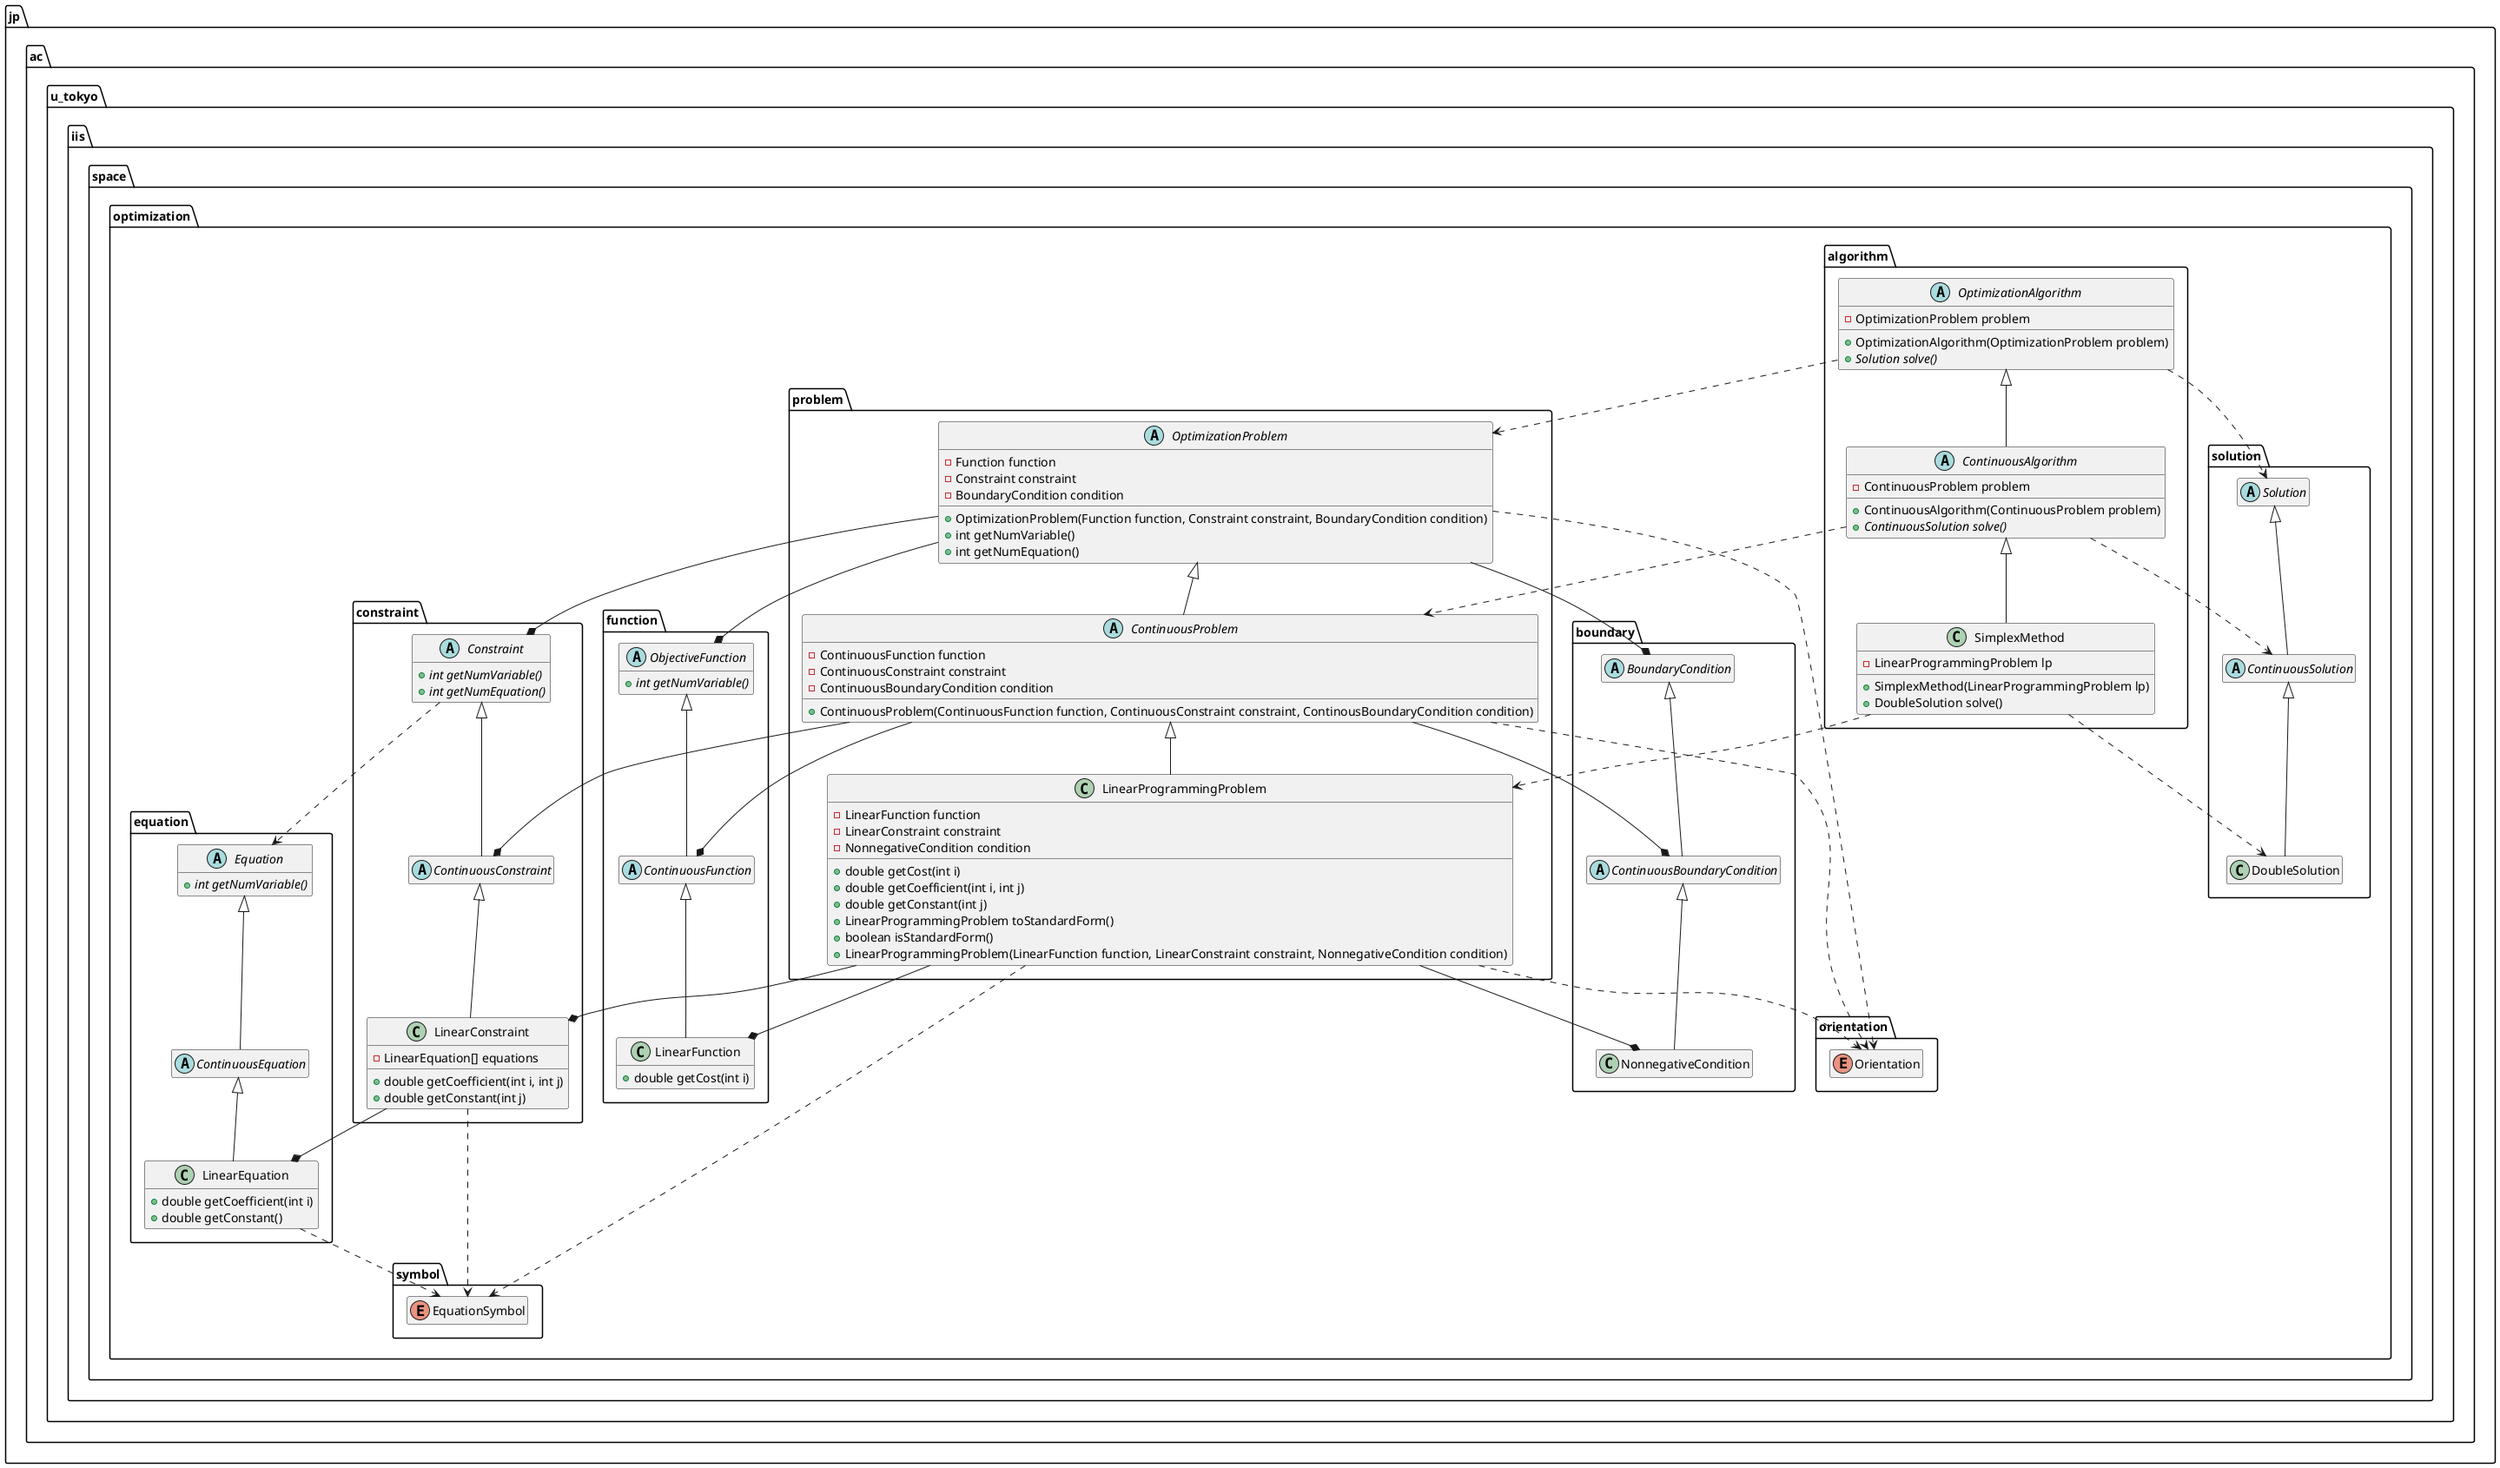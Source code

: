 @startuml

hide empty member

package jp.ac.u_tokyo.iis.space.optimization.algorithm {
    abstract class OptimizationAlgorithm {
        - OptimizationProblem problem
        + OptimizationAlgorithm(OptimizationProblem problem)
        + {abstract} Solution solve()
    }
    abstract class ContinuousAlgorithm extends OptimizationAlgorithm {
        - ContinuousProblem problem
        + ContinuousAlgorithm(ContinuousProblem problem)
        + {abstract} ContinuousSolution solve()
    }
    class SimplexMethod extends ContinuousAlgorithm {
        - LinearProgrammingProblem lp
        + SimplexMethod(LinearProgrammingProblem lp)
        + DoubleSolution solve()
    }
}

package jp.ac.u_tokyo.iis.space.optimization.boundary {
    abstract class BoundaryCondition
    abstract class ContinuousBoundaryCondition extends BoundaryCondition
    class NonnegativeCondition extends ContinuousBoundaryCondition
}

package jp.ac.u_tokyo.iis.space.optimization.constraint {
    abstract class Constraint {
        + {abstract} int getNumVariable()
        + {abstract} int getNumEquation()
    }
    abstract class ContinuousConstraint extends Constraint
    class LinearConstraint extends ContinuousConstraint {
        - LinearEquation[] equations
        + double getCoefficient(int i, int j)
        + double getConstant(int j)
    }
}

package jp.ac.u_tokyo.iis.space.optimization.equation {
    abstract class Equation {
        + {abstract} int getNumVariable()
    }
    abstract class ContinuousEquation extends Equation
    class LinearEquation extends ContinuousEquation {
        + double getCoefficient(int i)
        + double getConstant()
    }
}

package jp.ac.u_tokyo.iis.space.optimization.symbol {
    enum EquationSymbol
}

package jp.ac.u_tokyo.iis.space.optimization.function {
    abstract class ObjectiveFunction {
        + {abstract} int getNumVariable()
    }
    abstract class ContinuousFunction extends ObjectiveFunction
    class LinearFunction extends ContinuousFunction {
        + double getCost(int i)
    }
}

package jp.ac.u_tokyo.iis.space.optimization.problem {
    abstract class OptimizationProblem {
        - Function function
        - Constraint constraint
        - BoundaryCondition condition
        + OptimizationProblem(Function function, Constraint constraint, BoundaryCondition condition)
        + int getNumVariable()
        + int getNumEquation()
    }
    abstract class ContinuousProblem extends OptimizationProblem {
        - ContinuousFunction function
        - ContinuousConstraint constraint
        - ContinuousBoundaryCondition condition
        + ContinuousProblem(ContinuousFunction function, ContinuousConstraint constraint, ContinousBoundaryCondition condition)
    }
    class LinearProgrammingProblem extends ContinuousProblem {
        - LinearFunction function
        - LinearConstraint constraint
        - NonnegativeCondition condition
        + double getCost(int i)
        + double getCoefficient(int i, int j)
        + double getConstant(int j)
        + LinearProgrammingProblem toStandardForm()
        + boolean isStandardForm()
        + LinearProgrammingProblem(LinearFunction function, LinearConstraint constraint, NonnegativeCondition condition)
    }
}

package jp.ac.u_tokyo.iis.space.optimization.solution {
    abstract class Solution
    abstract class ContinuousSolution extends Solution
    class DoubleSolution extends ContinuousSolution
}

package jp.ac.u_tokyo.iis.space.optimization.orientation {
    enum Orientation
}

OptimizationAlgorithm ..> Solution
ContinuousAlgorithm ..> ContinuousSolution
SimplexMethod ..> DoubleSolution
OptimizationAlgorithm ..> OptimizationProblem
ContinuousAlgorithm ..> ContinuousProblem
SimplexMethod ..> LinearProgrammingProblem
OptimizationProblem --* BoundaryCondition
OptimizationProblem --* Constraint
OptimizationProblem --* ObjectiveFunction
OptimizationProblem ..> Orientation
ContinuousProblem --* ContinuousConstraint
ContinuousProblem --* ContinuousFunction
ContinuousProblem --* ContinuousBoundaryCondition
ContinuousProblem ..> Orientation
LinearProgrammingProblem --* NonnegativeCondition
LinearProgrammingProblem --* LinearConstraint
LinearProgrammingProblem --* LinearFunction
LinearProgrammingProblem ..> EquationSymbol
LinearProgrammingProblem ..> Orientation
Constraint ..> Equation
LinearConstraint --* LinearEquation
LinearConstraint ..> EquationSymbol
LinearEquation ..> EquationSymbol
@enduml